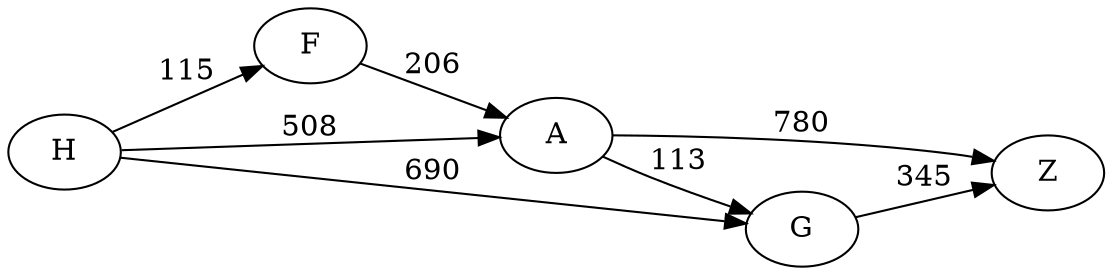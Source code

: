 digraph G {
	rankdir=LR size="8,5"
	H
	A
	H -> A [label=508]
	H
	G
	H -> G [label=690]
	H
	F
	H -> F [label=115]
	A
	Z
	A -> Z [label=780]
	A
	G
	A -> G [label=113]
	G
	Z
	G -> Z [label=345]
	F
	A
	F -> A [label=206]
}
